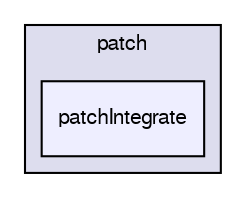 digraph "applications/utilities/postProcessing/patch/patchIntegrate" {
  bgcolor=transparent;
  compound=true
  node [ fontsize="10", fontname="FreeSans"];
  edge [ labelfontsize="10", labelfontname="FreeSans"];
  subgraph clusterdir_8e1906c6fdbdcdbadb34123e8e3eb41f {
    graph [ bgcolor="#ddddee", pencolor="black", label="patch" fontname="FreeSans", fontsize="10", URL="dir_8e1906c6fdbdcdbadb34123e8e3eb41f.html"]
  dir_ebabd53ba123a9c0140d66da4663fc6d [shape=box, label="patchIntegrate", style="filled", fillcolor="#eeeeff", pencolor="black", URL="dir_ebabd53ba123a9c0140d66da4663fc6d.html"];
  }
}

